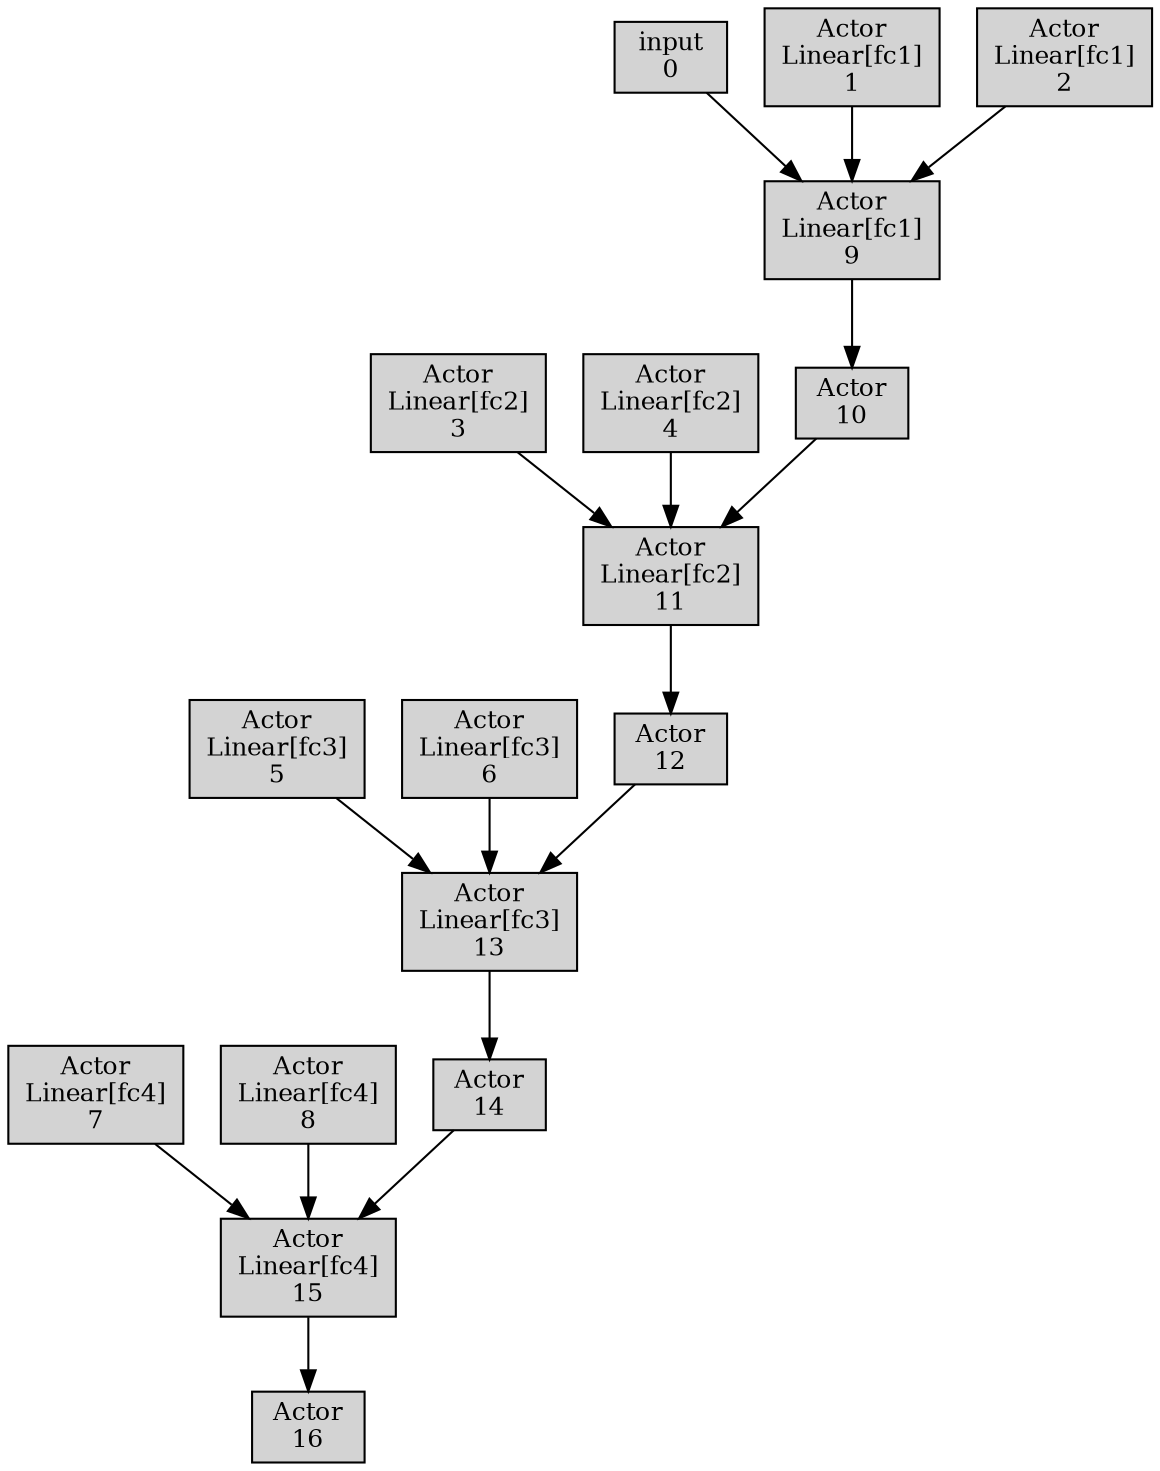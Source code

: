 digraph {
	graph [size="12,12"]
	node [align=left fontsize=12 height=0.2 ranksep=0.1 shape=box style=filled]
	"Actor/Linear[fc1]/9" [label="Actor
Linear[fc1]
9"]
	"input/0" -> "Actor/Linear[fc1]/9"
	"Actor/Linear[fc1]/1" -> "Actor/Linear[fc1]/9"
	"Actor/Linear[fc1]/2" -> "Actor/Linear[fc1]/9"
	"Actor/10" [label="Actor
10"]
	"Actor/Linear[fc1]/9" -> "Actor/10"
	"Actor/Linear[fc2]/11" [label="Actor
Linear[fc2]
11"]
	"Actor/10" -> "Actor/Linear[fc2]/11"
	"Actor/Linear[fc2]/3" -> "Actor/Linear[fc2]/11"
	"Actor/Linear[fc2]/4" -> "Actor/Linear[fc2]/11"
	"Actor/12" [label="Actor
12"]
	"Actor/Linear[fc2]/11" -> "Actor/12"
	"Actor/Linear[fc3]/13" [label="Actor
Linear[fc3]
13"]
	"Actor/12" -> "Actor/Linear[fc3]/13"
	"Actor/Linear[fc3]/5" -> "Actor/Linear[fc3]/13"
	"Actor/Linear[fc3]/6" -> "Actor/Linear[fc3]/13"
	"Actor/14" [label="Actor
14"]
	"Actor/Linear[fc3]/13" -> "Actor/14"
	"Actor/Linear[fc4]/15" [label="Actor
Linear[fc4]
15"]
	"Actor/14" -> "Actor/Linear[fc4]/15"
	"Actor/Linear[fc4]/7" -> "Actor/Linear[fc4]/15"
	"Actor/Linear[fc4]/8" -> "Actor/Linear[fc4]/15"
	"Actor/16" [label="Actor
16"]
	"Actor/Linear[fc4]/15" -> "Actor/16"
	"input/0" [label="input
0"]
	"Actor/Linear[fc1]/1" [label="Actor
Linear[fc1]
1"]
	"Actor/Linear[fc1]/2" [label="Actor
Linear[fc1]
2"]
	"Actor/Linear[fc2]/3" [label="Actor
Linear[fc2]
3"]
	"Actor/Linear[fc2]/4" [label="Actor
Linear[fc2]
4"]
	"Actor/Linear[fc3]/5" [label="Actor
Linear[fc3]
5"]
	"Actor/Linear[fc3]/6" [label="Actor
Linear[fc3]
6"]
	"Actor/Linear[fc4]/7" [label="Actor
Linear[fc4]
7"]
	"Actor/Linear[fc4]/8" [label="Actor
Linear[fc4]
8"]
}
